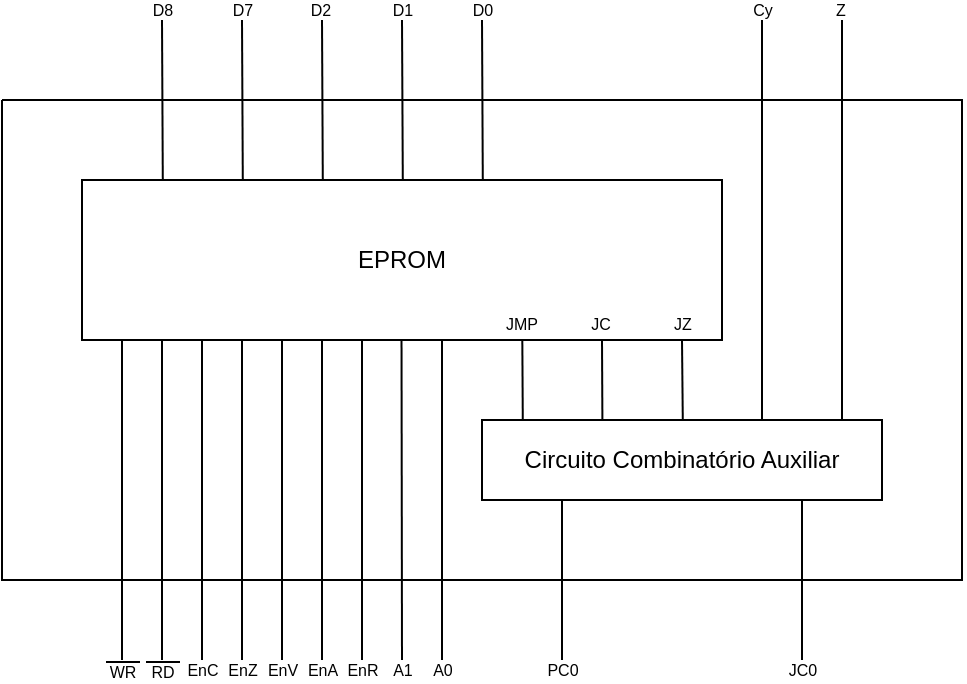 <mxfile version="27.0.6">
  <diagram name="Página-1" id="UUXJekSvEIPo4hGLhHzC">
    <mxGraphModel dx="955" dy="521" grid="1" gridSize="10" guides="1" tooltips="1" connect="1" arrows="1" fold="1" page="1" pageScale="1" pageWidth="827" pageHeight="1169" math="0" shadow="0">
      <root>
        <mxCell id="0" />
        <mxCell id="1" parent="0" />
        <mxCell id="RITxkS3YCjcZUgc8o_Ns-1" value="" style="rounded=0;whiteSpace=wrap;html=1;" vertex="1" parent="1">
          <mxGeometry x="200" y="280" width="320" height="80" as="geometry" />
        </mxCell>
        <mxCell id="RITxkS3YCjcZUgc8o_Ns-2" value="" style="rounded=0;whiteSpace=wrap;html=1;" vertex="1" parent="1">
          <mxGeometry x="400" y="400" width="200" height="40" as="geometry" />
        </mxCell>
        <mxCell id="RITxkS3YCjcZUgc8o_Ns-3" value="EPROM" style="text;html=1;align=center;verticalAlign=middle;whiteSpace=wrap;rounded=0;" vertex="1" parent="1">
          <mxGeometry x="330" y="305" width="60" height="30" as="geometry" />
        </mxCell>
        <mxCell id="RITxkS3YCjcZUgc8o_Ns-4" value="Circuito Combinatório Auxiliar" style="text;html=1;align=center;verticalAlign=middle;whiteSpace=wrap;rounded=0;" vertex="1" parent="1">
          <mxGeometry x="400" y="405" width="200" height="30" as="geometry" />
        </mxCell>
        <mxCell id="RITxkS3YCjcZUgc8o_Ns-5" value="" style="endArrow=none;html=1;rounded=0;entryX=0.102;entryY=-0.003;entryDx=0;entryDy=0;entryPerimeter=0;exitX=0.688;exitY=1;exitDx=0;exitDy=0;exitPerimeter=0;" edge="1" parent="1" source="RITxkS3YCjcZUgc8o_Ns-1" target="RITxkS3YCjcZUgc8o_Ns-2">
          <mxGeometry width="50" height="50" relative="1" as="geometry">
            <mxPoint x="440" y="370" as="sourcePoint" />
            <mxPoint x="430" y="380" as="targetPoint" />
          </mxGeometry>
        </mxCell>
        <mxCell id="RITxkS3YCjcZUgc8o_Ns-8" value="" style="endArrow=none;html=1;rounded=0;exitX=0.201;exitY=-0.006;exitDx=0;exitDy=0;exitPerimeter=0;" edge="1" parent="1">
          <mxGeometry width="50" height="50" relative="1" as="geometry">
            <mxPoint x="460.2" y="399.64" as="sourcePoint" />
            <mxPoint x="460" y="360" as="targetPoint" />
          </mxGeometry>
        </mxCell>
        <mxCell id="RITxkS3YCjcZUgc8o_Ns-9" value="" style="endArrow=none;html=1;rounded=0;exitX=0.552;exitY=0.003;exitDx=0;exitDy=0;exitPerimeter=0;" edge="1" parent="1">
          <mxGeometry width="50" height="50" relative="1" as="geometry">
            <mxPoint x="500.4" y="400.18" as="sourcePoint" />
            <mxPoint x="500" y="360" as="targetPoint" />
          </mxGeometry>
        </mxCell>
        <mxCell id="RITxkS3YCjcZUgc8o_Ns-10" value="JMP" style="text;html=1;align=center;verticalAlign=middle;whiteSpace=wrap;rounded=0;fontSize=8;" vertex="1" parent="1">
          <mxGeometry x="408" y="347" width="24" height="10" as="geometry" />
        </mxCell>
        <mxCell id="RITxkS3YCjcZUgc8o_Ns-11" value="JC" style="text;html=1;align=center;verticalAlign=middle;whiteSpace=wrap;rounded=0;fontSize=8;" vertex="1" parent="1">
          <mxGeometry x="452" y="347" width="15" height="10" as="geometry" />
        </mxCell>
        <mxCell id="RITxkS3YCjcZUgc8o_Ns-12" value="JZ" style="text;html=1;align=center;verticalAlign=middle;whiteSpace=wrap;rounded=0;fontSize=8;" vertex="1" parent="1">
          <mxGeometry x="492.5" y="347" width="15" height="10" as="geometry" />
        </mxCell>
        <mxCell id="RITxkS3YCjcZUgc8o_Ns-13" value="" style="endArrow=none;html=1;rounded=0;" edge="1" parent="1">
          <mxGeometry width="50" height="50" relative="1" as="geometry">
            <mxPoint x="160" y="240" as="sourcePoint" />
            <mxPoint x="160" y="240" as="targetPoint" />
            <Array as="points">
              <mxPoint x="640" y="240" />
              <mxPoint x="640" y="480" />
              <mxPoint x="160" y="480" />
            </Array>
          </mxGeometry>
        </mxCell>
        <mxCell id="RITxkS3YCjcZUgc8o_Ns-14" value="" style="endArrow=none;html=1;rounded=0;entryX=0.102;entryY=-0.003;entryDx=0;entryDy=0;entryPerimeter=0;" edge="1" parent="1">
          <mxGeometry width="50" height="50" relative="1" as="geometry">
            <mxPoint x="540" y="200" as="sourcePoint" />
            <mxPoint x="540" y="400" as="targetPoint" />
          </mxGeometry>
        </mxCell>
        <mxCell id="RITxkS3YCjcZUgc8o_Ns-15" value="" style="endArrow=none;html=1;rounded=0;entryX=0.102;entryY=-0.003;entryDx=0;entryDy=0;entryPerimeter=0;" edge="1" parent="1">
          <mxGeometry width="50" height="50" relative="1" as="geometry">
            <mxPoint x="580" y="200" as="sourcePoint" />
            <mxPoint x="580" y="400" as="targetPoint" />
          </mxGeometry>
        </mxCell>
        <mxCell id="RITxkS3YCjcZUgc8o_Ns-18" value="" style="endArrow=none;html=1;rounded=0;exitX=0.552;exitY=0.003;exitDx=0;exitDy=0;exitPerimeter=0;" edge="1" parent="1">
          <mxGeometry width="50" height="50" relative="1" as="geometry">
            <mxPoint x="400.4" y="280.18" as="sourcePoint" />
            <mxPoint x="400" y="200" as="targetPoint" />
          </mxGeometry>
        </mxCell>
        <mxCell id="RITxkS3YCjcZUgc8o_Ns-19" value="" style="endArrow=none;html=1;rounded=0;exitX=0.552;exitY=0.003;exitDx=0;exitDy=0;exitPerimeter=0;" edge="1" parent="1">
          <mxGeometry width="50" height="50" relative="1" as="geometry">
            <mxPoint x="360.4" y="280.0" as="sourcePoint" />
            <mxPoint x="360" y="200" as="targetPoint" />
          </mxGeometry>
        </mxCell>
        <mxCell id="RITxkS3YCjcZUgc8o_Ns-20" value="" style="endArrow=none;html=1;rounded=0;exitX=0.552;exitY=0.003;exitDx=0;exitDy=0;exitPerimeter=0;" edge="1" parent="1">
          <mxGeometry width="50" height="50" relative="1" as="geometry">
            <mxPoint x="320.4" y="280.0" as="sourcePoint" />
            <mxPoint x="320" y="200" as="targetPoint" />
          </mxGeometry>
        </mxCell>
        <mxCell id="RITxkS3YCjcZUgc8o_Ns-21" value="" style="endArrow=none;html=1;rounded=0;exitX=0.552;exitY=0.003;exitDx=0;exitDy=0;exitPerimeter=0;" edge="1" parent="1">
          <mxGeometry width="50" height="50" relative="1" as="geometry">
            <mxPoint x="280.4" y="280.0" as="sourcePoint" />
            <mxPoint x="280" y="200" as="targetPoint" />
          </mxGeometry>
        </mxCell>
        <mxCell id="RITxkS3YCjcZUgc8o_Ns-22" value="" style="endArrow=none;html=1;rounded=0;exitX=0.552;exitY=0.003;exitDx=0;exitDy=0;exitPerimeter=0;" edge="1" parent="1">
          <mxGeometry width="50" height="50" relative="1" as="geometry">
            <mxPoint x="240.4" y="280.0" as="sourcePoint" />
            <mxPoint x="240" y="200" as="targetPoint" />
          </mxGeometry>
        </mxCell>
        <mxCell id="RITxkS3YCjcZUgc8o_Ns-23" value="" style="endArrow=none;html=1;rounded=0;" edge="1" parent="1">
          <mxGeometry width="50" height="50" relative="1" as="geometry">
            <mxPoint x="220" y="520" as="sourcePoint" />
            <mxPoint x="220" y="360" as="targetPoint" />
          </mxGeometry>
        </mxCell>
        <mxCell id="RITxkS3YCjcZUgc8o_Ns-24" value="" style="endArrow=none;html=1;rounded=0;" edge="1" parent="1">
          <mxGeometry width="50" height="50" relative="1" as="geometry">
            <mxPoint x="240" y="520" as="sourcePoint" />
            <mxPoint x="240" y="359.82" as="targetPoint" />
          </mxGeometry>
        </mxCell>
        <mxCell id="RITxkS3YCjcZUgc8o_Ns-25" value="" style="endArrow=none;html=1;rounded=0;" edge="1" parent="1">
          <mxGeometry width="50" height="50" relative="1" as="geometry">
            <mxPoint x="260" y="520" as="sourcePoint" />
            <mxPoint x="260" y="360" as="targetPoint" />
          </mxGeometry>
        </mxCell>
        <mxCell id="RITxkS3YCjcZUgc8o_Ns-26" value="" style="endArrow=none;html=1;rounded=0;" edge="1" parent="1">
          <mxGeometry width="50" height="50" relative="1" as="geometry">
            <mxPoint x="280" y="520" as="sourcePoint" />
            <mxPoint x="280" y="360" as="targetPoint" />
          </mxGeometry>
        </mxCell>
        <mxCell id="RITxkS3YCjcZUgc8o_Ns-27" value="" style="endArrow=none;html=1;rounded=0;" edge="1" parent="1">
          <mxGeometry width="50" height="50" relative="1" as="geometry">
            <mxPoint x="300" y="520" as="sourcePoint" />
            <mxPoint x="300" y="360" as="targetPoint" />
          </mxGeometry>
        </mxCell>
        <mxCell id="RITxkS3YCjcZUgc8o_Ns-28" value="" style="endArrow=none;html=1;rounded=0;" edge="1" parent="1">
          <mxGeometry width="50" height="50" relative="1" as="geometry">
            <mxPoint x="320" y="520" as="sourcePoint" />
            <mxPoint x="320" y="360" as="targetPoint" />
          </mxGeometry>
        </mxCell>
        <mxCell id="RITxkS3YCjcZUgc8o_Ns-29" value="" style="endArrow=none;html=1;rounded=0;" edge="1" parent="1">
          <mxGeometry width="50" height="50" relative="1" as="geometry">
            <mxPoint x="340" y="520" as="sourcePoint" />
            <mxPoint x="340" y="360" as="targetPoint" />
          </mxGeometry>
        </mxCell>
        <mxCell id="RITxkS3YCjcZUgc8o_Ns-30" value="" style="endArrow=none;html=1;rounded=0;" edge="1" parent="1">
          <mxGeometry width="50" height="50" relative="1" as="geometry">
            <mxPoint x="360" y="520" as="sourcePoint" />
            <mxPoint x="359.76" y="360" as="targetPoint" />
          </mxGeometry>
        </mxCell>
        <mxCell id="RITxkS3YCjcZUgc8o_Ns-31" value="" style="endArrow=none;html=1;rounded=0;" edge="1" parent="1">
          <mxGeometry width="50" height="50" relative="1" as="geometry">
            <mxPoint x="380" y="520" as="sourcePoint" />
            <mxPoint x="380" y="359.82" as="targetPoint" />
          </mxGeometry>
        </mxCell>
        <mxCell id="RITxkS3YCjcZUgc8o_Ns-34" value="" style="endArrow=none;html=1;rounded=0;exitX=0.688;exitY=1;exitDx=0;exitDy=0;exitPerimeter=0;" edge="1" parent="1">
          <mxGeometry width="50" height="50" relative="1" as="geometry">
            <mxPoint x="440" y="440" as="sourcePoint" />
            <mxPoint x="440" y="520" as="targetPoint" />
          </mxGeometry>
        </mxCell>
        <mxCell id="RITxkS3YCjcZUgc8o_Ns-35" value="" style="endArrow=none;html=1;rounded=0;exitX=0.688;exitY=1;exitDx=0;exitDy=0;exitPerimeter=0;" edge="1" parent="1">
          <mxGeometry width="50" height="50" relative="1" as="geometry">
            <mxPoint x="560" y="440" as="sourcePoint" />
            <mxPoint x="560" y="520" as="targetPoint" />
          </mxGeometry>
        </mxCell>
        <mxCell id="RITxkS3YCjcZUgc8o_Ns-36" value="D8" style="text;html=1;align=center;verticalAlign=middle;whiteSpace=wrap;rounded=0;fontSize=8;" vertex="1" parent="1">
          <mxGeometry x="233" y="190" width="15" height="10" as="geometry" />
        </mxCell>
        <mxCell id="RITxkS3YCjcZUgc8o_Ns-37" value="D7" style="text;html=1;align=center;verticalAlign=middle;whiteSpace=wrap;rounded=0;fontSize=8;" vertex="1" parent="1">
          <mxGeometry x="273" y="190" width="15" height="10" as="geometry" />
        </mxCell>
        <mxCell id="RITxkS3YCjcZUgc8o_Ns-38" value="D2" style="text;html=1;align=center;verticalAlign=middle;whiteSpace=wrap;rounded=0;fontSize=8;" vertex="1" parent="1">
          <mxGeometry x="312" y="190" width="15" height="10" as="geometry" />
        </mxCell>
        <mxCell id="RITxkS3YCjcZUgc8o_Ns-39" value="D1" style="text;html=1;align=center;verticalAlign=middle;whiteSpace=wrap;rounded=0;fontSize=8;" vertex="1" parent="1">
          <mxGeometry x="352.5" y="190" width="15" height="10" as="geometry" />
        </mxCell>
        <mxCell id="RITxkS3YCjcZUgc8o_Ns-40" value="D0" style="text;html=1;align=center;verticalAlign=middle;whiteSpace=wrap;rounded=0;fontSize=8;" vertex="1" parent="1">
          <mxGeometry x="393" y="190" width="15" height="10" as="geometry" />
        </mxCell>
        <mxCell id="RITxkS3YCjcZUgc8o_Ns-42" value="Cy" style="text;html=1;align=center;verticalAlign=middle;whiteSpace=wrap;rounded=0;fontSize=8;" vertex="1" parent="1">
          <mxGeometry x="533" y="190" width="15" height="10" as="geometry" />
        </mxCell>
        <mxCell id="RITxkS3YCjcZUgc8o_Ns-43" value="Z" style="text;html=1;align=center;verticalAlign=middle;whiteSpace=wrap;rounded=0;fontSize=8;" vertex="1" parent="1">
          <mxGeometry x="572" y="190" width="15" height="10" as="geometry" />
        </mxCell>
        <mxCell id="RITxkS3YCjcZUgc8o_Ns-44" value="JC0" style="text;html=1;align=center;verticalAlign=middle;whiteSpace=wrap;rounded=0;fontSize=8;" vertex="1" parent="1">
          <mxGeometry x="553" y="520" width="15" height="10" as="geometry" />
        </mxCell>
        <mxCell id="RITxkS3YCjcZUgc8o_Ns-45" value="PC0" style="text;html=1;align=center;verticalAlign=middle;whiteSpace=wrap;rounded=0;fontSize=8;" vertex="1" parent="1">
          <mxGeometry x="433" y="520" width="15" height="10" as="geometry" />
        </mxCell>
        <mxCell id="RITxkS3YCjcZUgc8o_Ns-46" value="A0" style="text;html=1;align=center;verticalAlign=middle;whiteSpace=wrap;rounded=0;fontSize=8;" vertex="1" parent="1">
          <mxGeometry x="373" y="520" width="15" height="10" as="geometry" />
        </mxCell>
        <mxCell id="RITxkS3YCjcZUgc8o_Ns-47" value="A1" style="text;html=1;align=center;verticalAlign=middle;whiteSpace=wrap;rounded=0;fontSize=8;" vertex="1" parent="1">
          <mxGeometry x="352.5" y="520" width="15" height="10" as="geometry" />
        </mxCell>
        <mxCell id="RITxkS3YCjcZUgc8o_Ns-48" value="EnR" style="text;html=1;align=center;verticalAlign=middle;whiteSpace=wrap;rounded=0;fontSize=8;" vertex="1" parent="1">
          <mxGeometry x="332.5" y="520" width="15" height="10" as="geometry" />
        </mxCell>
        <mxCell id="RITxkS3YCjcZUgc8o_Ns-49" value="EnA" style="text;html=1;align=center;verticalAlign=middle;whiteSpace=wrap;rounded=0;fontSize=8;" vertex="1" parent="1">
          <mxGeometry x="313" y="520" width="15" height="10" as="geometry" />
        </mxCell>
        <mxCell id="RITxkS3YCjcZUgc8o_Ns-51" value="EnV" style="text;html=1;align=center;verticalAlign=middle;whiteSpace=wrap;rounded=0;fontSize=8;" vertex="1" parent="1">
          <mxGeometry x="293" y="520" width="15" height="10" as="geometry" />
        </mxCell>
        <mxCell id="RITxkS3YCjcZUgc8o_Ns-52" value="EnC" style="text;html=1;align=center;verticalAlign=middle;whiteSpace=wrap;rounded=0;fontSize=8;" vertex="1" parent="1">
          <mxGeometry x="253" y="520" width="15" height="10" as="geometry" />
        </mxCell>
        <mxCell id="RITxkS3YCjcZUgc8o_Ns-53" value="WR" style="text;html=1;align=center;verticalAlign=middle;whiteSpace=wrap;rounded=0;fontSize=8;" vertex="1" parent="1">
          <mxGeometry x="213" y="521" width="15" height="10" as="geometry" />
        </mxCell>
        <mxCell id="RITxkS3YCjcZUgc8o_Ns-54" value="RD" style="text;html=1;align=center;verticalAlign=middle;whiteSpace=wrap;rounded=0;fontSize=8;" vertex="1" parent="1">
          <mxGeometry x="233" y="521" width="15" height="10" as="geometry" />
        </mxCell>
        <mxCell id="RITxkS3YCjcZUgc8o_Ns-55" value="EnZ" style="text;html=1;align=center;verticalAlign=middle;whiteSpace=wrap;rounded=0;fontSize=8;" vertex="1" parent="1">
          <mxGeometry x="273" y="520" width="15" height="10" as="geometry" />
        </mxCell>
        <mxCell id="RITxkS3YCjcZUgc8o_Ns-56" value="" style="endArrow=none;html=1;rounded=0;" edge="1" parent="1">
          <mxGeometry width="50" height="50" relative="1" as="geometry">
            <mxPoint x="212" y="521" as="sourcePoint" />
            <mxPoint x="222" y="521" as="targetPoint" />
            <Array as="points">
              <mxPoint x="222" y="521" />
              <mxPoint x="229" y="521" />
            </Array>
          </mxGeometry>
        </mxCell>
        <mxCell id="RITxkS3YCjcZUgc8o_Ns-57" value="" style="endArrow=none;html=1;rounded=0;" edge="1" parent="1">
          <mxGeometry width="50" height="50" relative="1" as="geometry">
            <mxPoint x="232" y="521" as="sourcePoint" />
            <mxPoint x="242" y="521" as="targetPoint" />
            <Array as="points">
              <mxPoint x="242" y="521" />
              <mxPoint x="249" y="521" />
            </Array>
          </mxGeometry>
        </mxCell>
      </root>
    </mxGraphModel>
  </diagram>
</mxfile>
